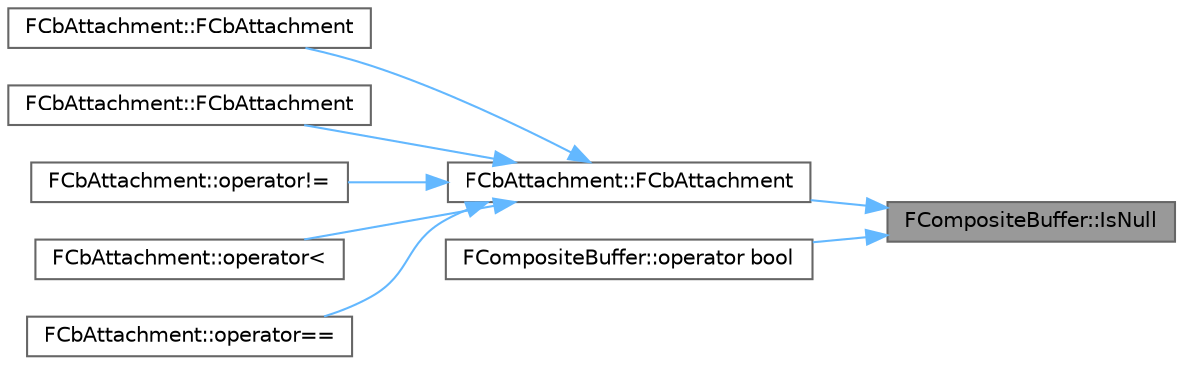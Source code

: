 digraph "FCompositeBuffer::IsNull"
{
 // INTERACTIVE_SVG=YES
 // LATEX_PDF_SIZE
  bgcolor="transparent";
  edge [fontname=Helvetica,fontsize=10,labelfontname=Helvetica,labelfontsize=10];
  node [fontname=Helvetica,fontsize=10,shape=box,height=0.2,width=0.4];
  rankdir="RL";
  Node1 [id="Node000001",label="FCompositeBuffer::IsNull",height=0.2,width=0.4,color="gray40", fillcolor="grey60", style="filled", fontcolor="black",tooltip="Returns true if the composite buffer is null."];
  Node1 -> Node2 [id="edge1_Node000001_Node000002",dir="back",color="steelblue1",style="solid",tooltip=" "];
  Node2 [id="Node000002",label="FCbAttachment::FCbAttachment",height=0.2,width=0.4,color="grey40", fillcolor="white", style="filled",URL="$dd/d6d/classFCbAttachment.html#a58c407cf6905c313db3e1057c1daa8d6",tooltip=" "];
  Node2 -> Node3 [id="edge2_Node000002_Node000003",dir="back",color="steelblue1",style="solid",tooltip=" "];
  Node3 [id="Node000003",label="FCbAttachment::FCbAttachment",height=0.2,width=0.4,color="grey40", fillcolor="white", style="filled",URL="$dd/d6d/classFCbAttachment.html#ae2fbb4f7ca734149250390545e2974a5",tooltip="Construct a raw binary attachment from a shared/composite buffer."];
  Node2 -> Node4 [id="edge3_Node000002_Node000004",dir="back",color="steelblue1",style="solid",tooltip=" "];
  Node4 [id="Node000004",label="FCbAttachment::FCbAttachment",height=0.2,width=0.4,color="grey40", fillcolor="white", style="filled",URL="$dd/d6d/classFCbAttachment.html#acfd47373d37d93525c3c8c28f2f14479",tooltip=" "];
  Node2 -> Node5 [id="edge4_Node000002_Node000005",dir="back",color="steelblue1",style="solid",tooltip=" "];
  Node5 [id="Node000005",label="FCbAttachment::operator!=",height=0.2,width=0.4,color="grey40", fillcolor="white", style="filled",URL="$dd/d6d/classFCbAttachment.html#ac88136f68fb7a74eec2acba8ca7a8d98",tooltip=" "];
  Node2 -> Node6 [id="edge5_Node000002_Node000006",dir="back",color="steelblue1",style="solid",tooltip=" "];
  Node6 [id="Node000006",label="FCbAttachment::operator\<",height=0.2,width=0.4,color="grey40", fillcolor="white", style="filled",URL="$dd/d6d/classFCbAttachment.html#a7e10d3385df21dfcd0e95ced67fae5f9",tooltip=" "];
  Node2 -> Node7 [id="edge6_Node000002_Node000007",dir="back",color="steelblue1",style="solid",tooltip=" "];
  Node7 [id="Node000007",label="FCbAttachment::operator==",height=0.2,width=0.4,color="grey40", fillcolor="white", style="filled",URL="$dd/d6d/classFCbAttachment.html#a459453f51a7a3ae14955caaf2d8c3d7c",tooltip="Compares attachments by their hash."];
  Node1 -> Node8 [id="edge7_Node000001_Node000008",dir="back",color="steelblue1",style="solid",tooltip=" "];
  Node8 [id="Node000008",label="FCompositeBuffer::operator bool",height=0.2,width=0.4,color="grey40", fillcolor="white", style="filled",URL="$d3/d5b/classFCompositeBuffer.html#a95893e0700ef6438311ca4bd23725ca8",tooltip="Returns true if the composite buffer is not null."];
}
